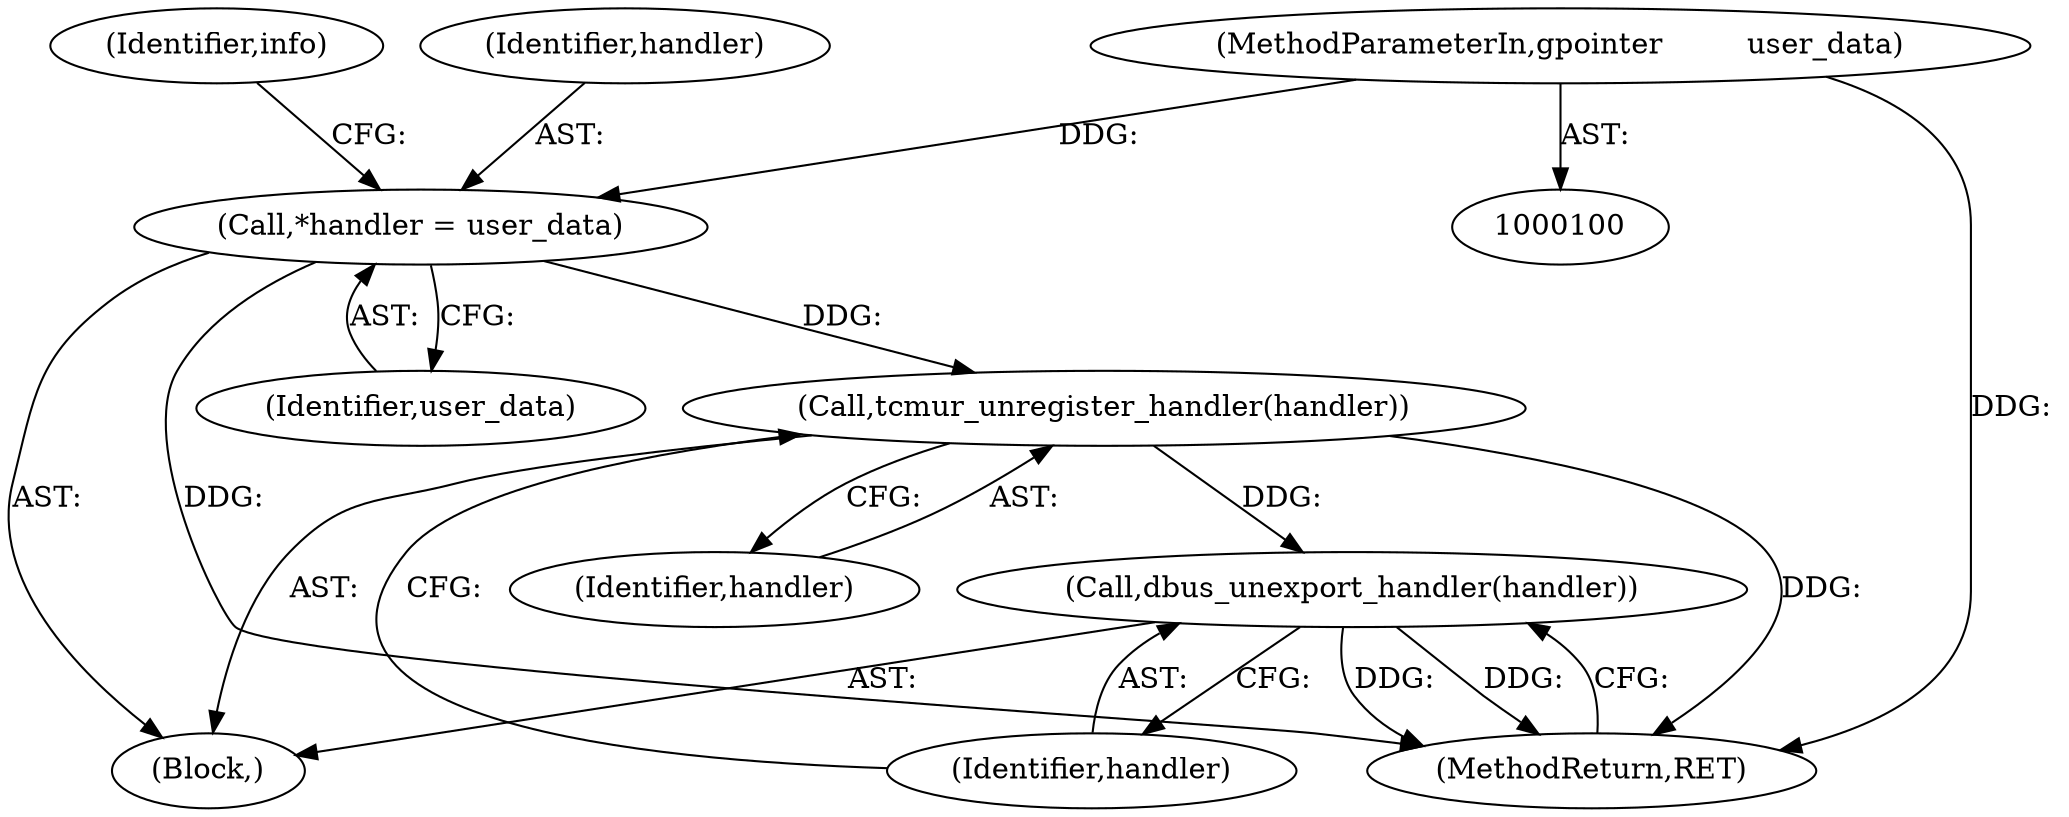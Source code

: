 digraph "0_tcmu-runner_bb80e9c7a798f035768260ebdadffb6eb0786178_0@pointer" {
"1000138" [label="(Call,tcmur_unregister_handler(handler))"];
"1000106" [label="(Call,*handler = user_data)"];
"1000103" [label="(MethodParameterIn,gpointer         user_data)"];
"1000140" [label="(Call,dbus_unexport_handler(handler))"];
"1000139" [label="(Identifier,handler)"];
"1000140" [label="(Call,dbus_unexport_handler(handler))"];
"1000108" [label="(Identifier,user_data)"];
"1000106" [label="(Call,*handler = user_data)"];
"1000141" [label="(Identifier,handler)"];
"1000142" [label="(MethodReturn,RET)"];
"1000103" [label="(MethodParameterIn,gpointer         user_data)"];
"1000104" [label="(Block,)"];
"1000111" [label="(Identifier,info)"];
"1000138" [label="(Call,tcmur_unregister_handler(handler))"];
"1000107" [label="(Identifier,handler)"];
"1000138" -> "1000104"  [label="AST: "];
"1000138" -> "1000139"  [label="CFG: "];
"1000139" -> "1000138"  [label="AST: "];
"1000141" -> "1000138"  [label="CFG: "];
"1000138" -> "1000142"  [label="DDG: "];
"1000106" -> "1000138"  [label="DDG: "];
"1000138" -> "1000140"  [label="DDG: "];
"1000106" -> "1000104"  [label="AST: "];
"1000106" -> "1000108"  [label="CFG: "];
"1000107" -> "1000106"  [label="AST: "];
"1000108" -> "1000106"  [label="AST: "];
"1000111" -> "1000106"  [label="CFG: "];
"1000106" -> "1000142"  [label="DDG: "];
"1000103" -> "1000106"  [label="DDG: "];
"1000103" -> "1000100"  [label="AST: "];
"1000103" -> "1000142"  [label="DDG: "];
"1000140" -> "1000104"  [label="AST: "];
"1000140" -> "1000141"  [label="CFG: "];
"1000141" -> "1000140"  [label="AST: "];
"1000142" -> "1000140"  [label="CFG: "];
"1000140" -> "1000142"  [label="DDG: "];
"1000140" -> "1000142"  [label="DDG: "];
}
